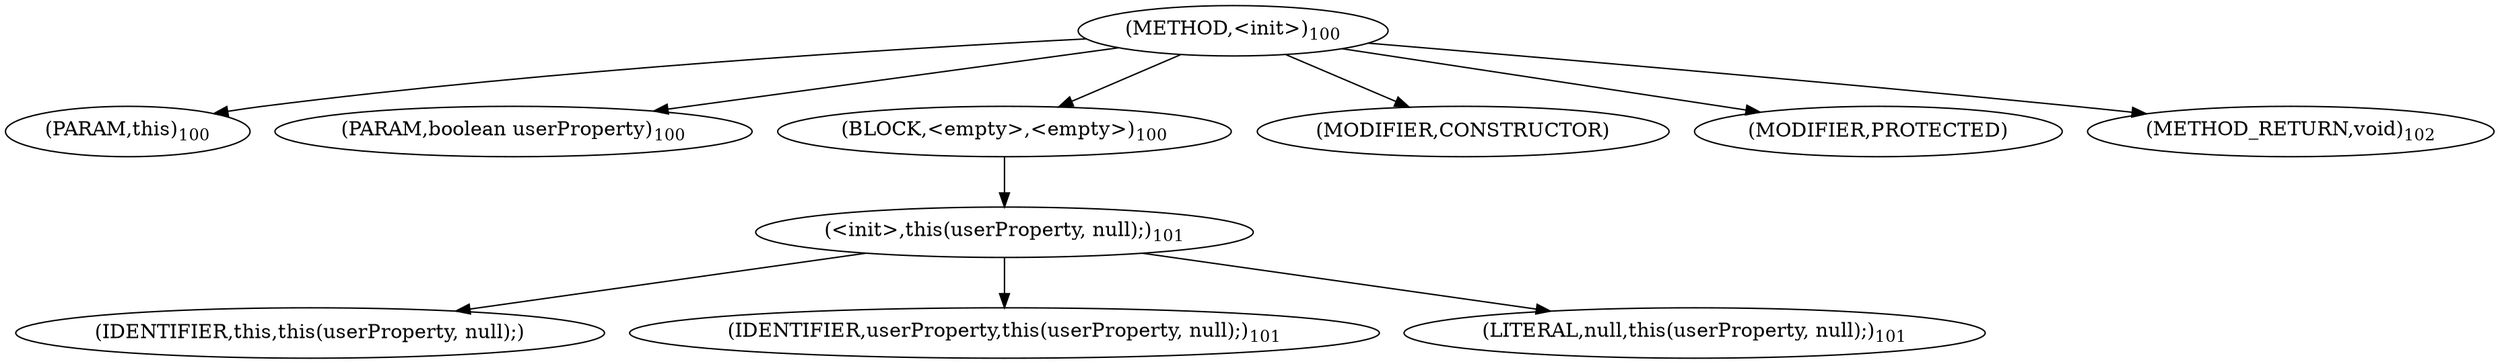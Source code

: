digraph "&lt;init&gt;" {  
"171" [label = <(METHOD,&lt;init&gt;)<SUB>100</SUB>> ]
"6" [label = <(PARAM,this)<SUB>100</SUB>> ]
"172" [label = <(PARAM,boolean userProperty)<SUB>100</SUB>> ]
"173" [label = <(BLOCK,&lt;empty&gt;,&lt;empty&gt;)<SUB>100</SUB>> ]
"174" [label = <(&lt;init&gt;,this(userProperty, null);)<SUB>101</SUB>> ]
"5" [label = <(IDENTIFIER,this,this(userProperty, null);)> ]
"175" [label = <(IDENTIFIER,userProperty,this(userProperty, null);)<SUB>101</SUB>> ]
"176" [label = <(LITERAL,null,this(userProperty, null);)<SUB>101</SUB>> ]
"177" [label = <(MODIFIER,CONSTRUCTOR)> ]
"178" [label = <(MODIFIER,PROTECTED)> ]
"179" [label = <(METHOD_RETURN,void)<SUB>102</SUB>> ]
  "171" -> "6" 
  "171" -> "172" 
  "171" -> "173" 
  "171" -> "177" 
  "171" -> "178" 
  "171" -> "179" 
  "173" -> "174" 
  "174" -> "5" 
  "174" -> "175" 
  "174" -> "176" 
}
